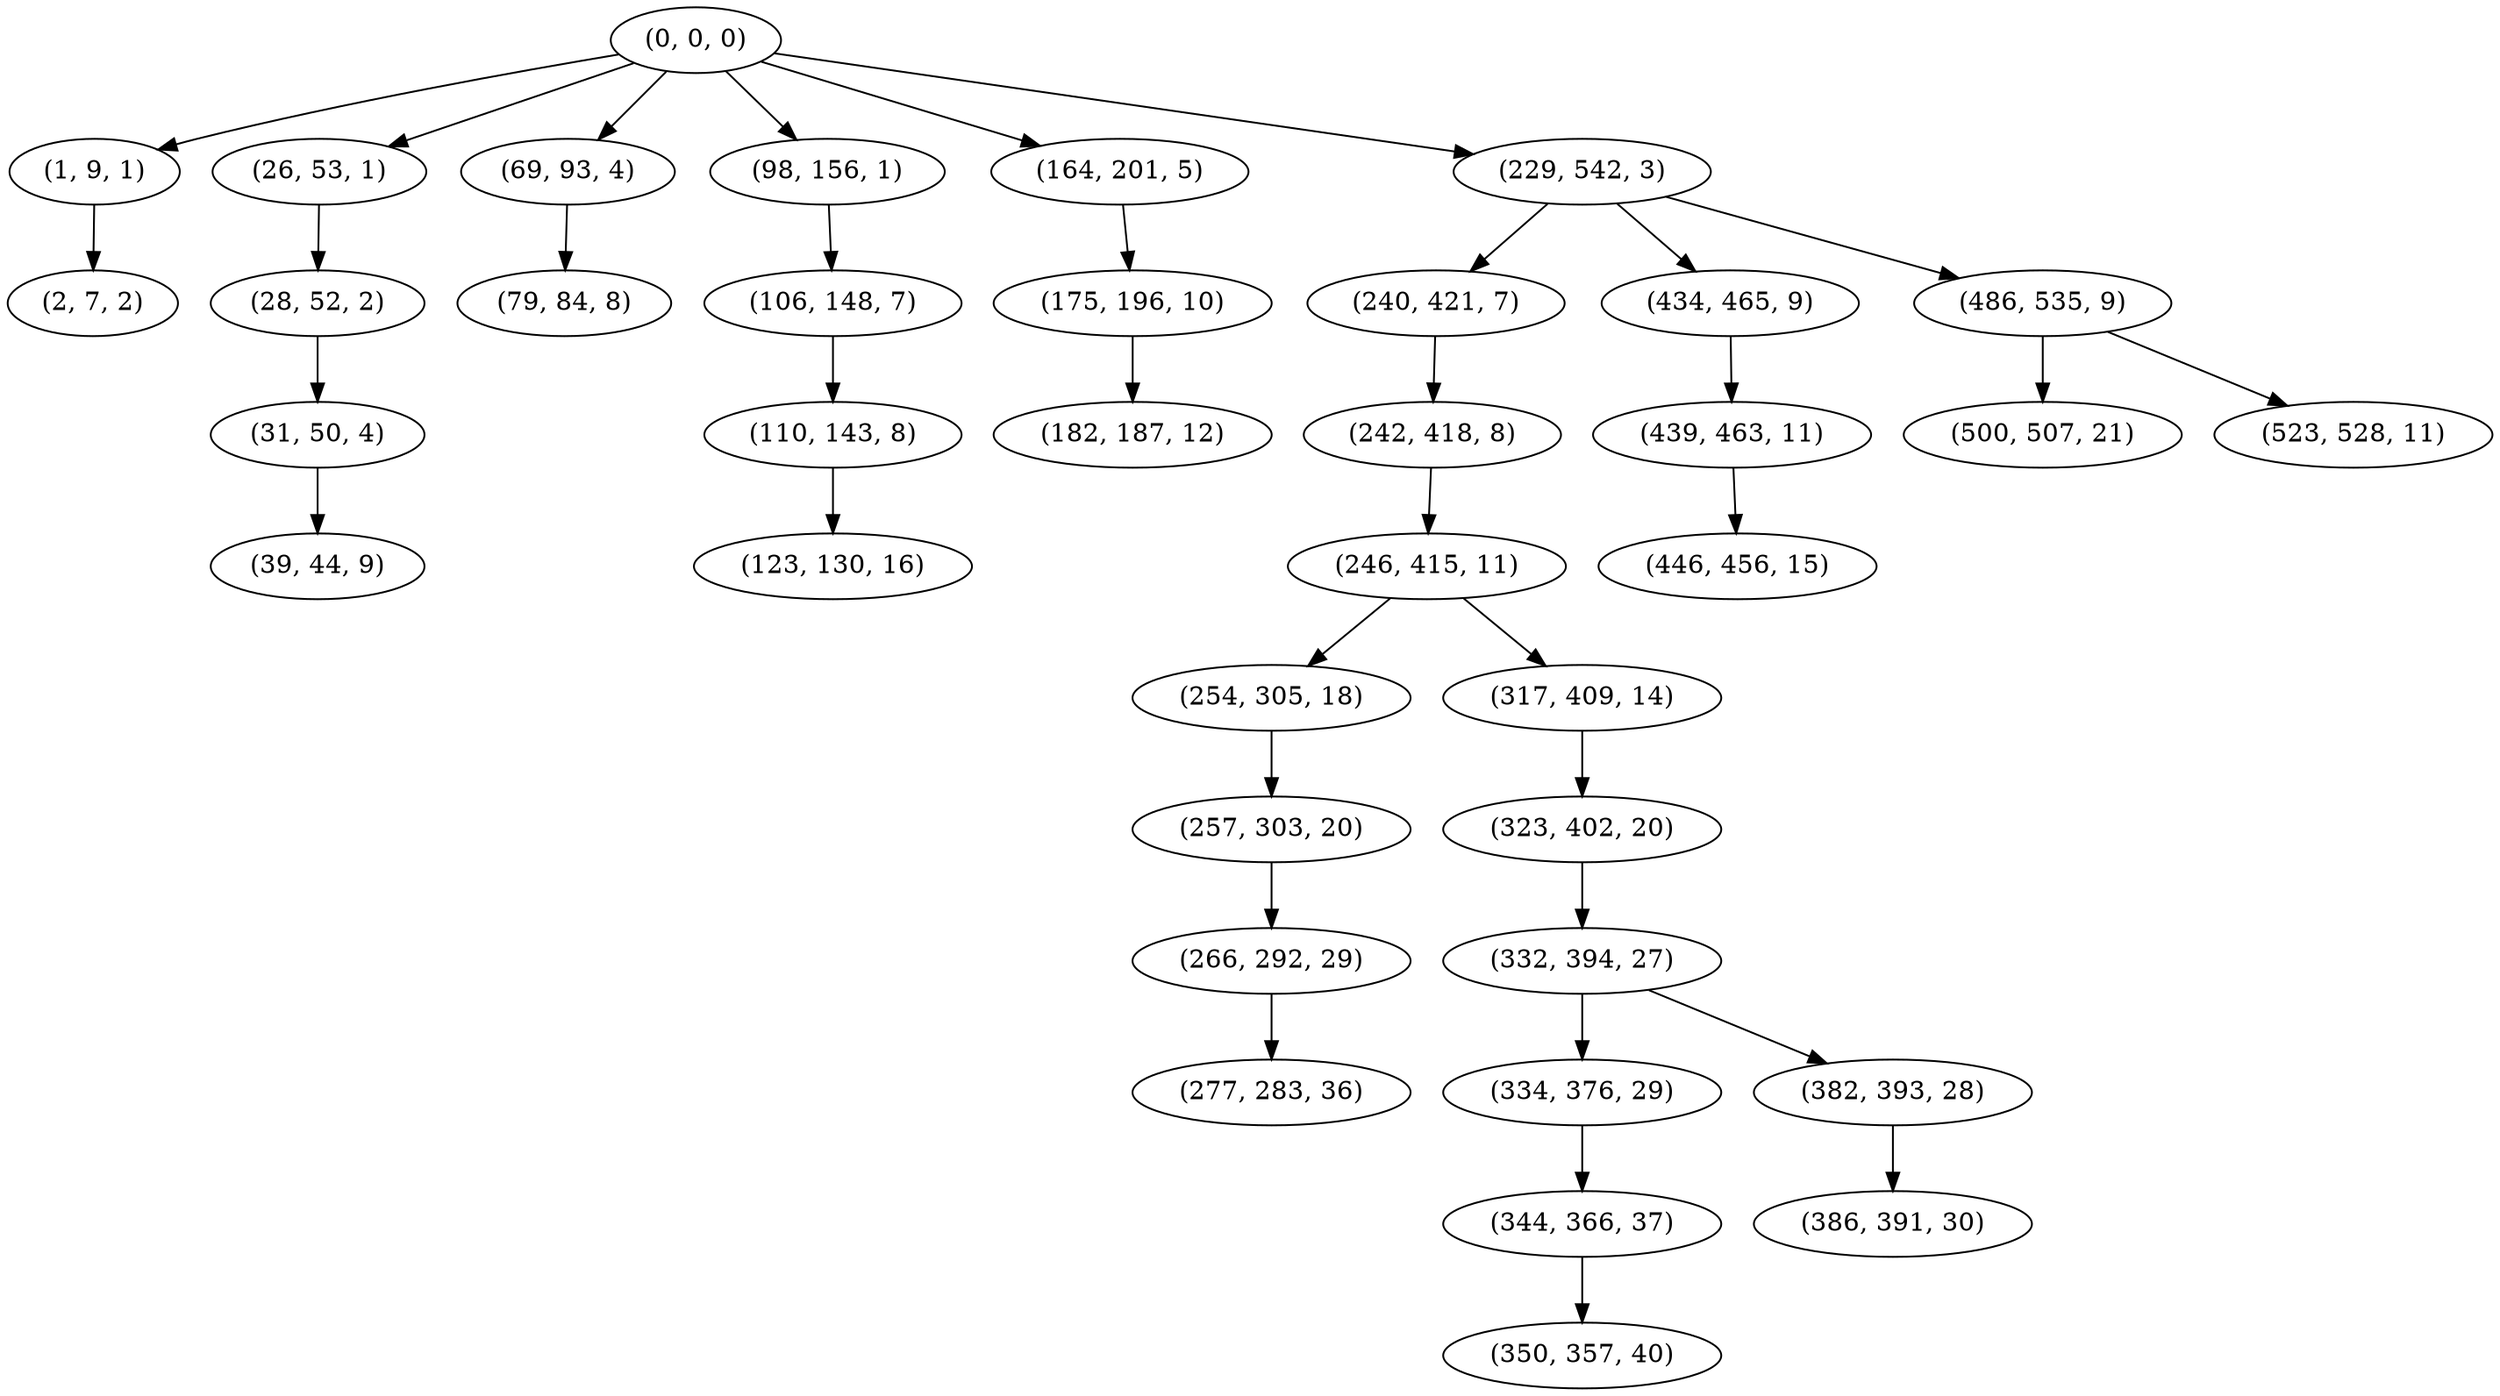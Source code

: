 digraph tree {
    "(0, 0, 0)";
    "(1, 9, 1)";
    "(2, 7, 2)";
    "(26, 53, 1)";
    "(28, 52, 2)";
    "(31, 50, 4)";
    "(39, 44, 9)";
    "(69, 93, 4)";
    "(79, 84, 8)";
    "(98, 156, 1)";
    "(106, 148, 7)";
    "(110, 143, 8)";
    "(123, 130, 16)";
    "(164, 201, 5)";
    "(175, 196, 10)";
    "(182, 187, 12)";
    "(229, 542, 3)";
    "(240, 421, 7)";
    "(242, 418, 8)";
    "(246, 415, 11)";
    "(254, 305, 18)";
    "(257, 303, 20)";
    "(266, 292, 29)";
    "(277, 283, 36)";
    "(317, 409, 14)";
    "(323, 402, 20)";
    "(332, 394, 27)";
    "(334, 376, 29)";
    "(344, 366, 37)";
    "(350, 357, 40)";
    "(382, 393, 28)";
    "(386, 391, 30)";
    "(434, 465, 9)";
    "(439, 463, 11)";
    "(446, 456, 15)";
    "(486, 535, 9)";
    "(500, 507, 21)";
    "(523, 528, 11)";
    "(0, 0, 0)" -> "(1, 9, 1)";
    "(0, 0, 0)" -> "(26, 53, 1)";
    "(0, 0, 0)" -> "(69, 93, 4)";
    "(0, 0, 0)" -> "(98, 156, 1)";
    "(0, 0, 0)" -> "(164, 201, 5)";
    "(0, 0, 0)" -> "(229, 542, 3)";
    "(1, 9, 1)" -> "(2, 7, 2)";
    "(26, 53, 1)" -> "(28, 52, 2)";
    "(28, 52, 2)" -> "(31, 50, 4)";
    "(31, 50, 4)" -> "(39, 44, 9)";
    "(69, 93, 4)" -> "(79, 84, 8)";
    "(98, 156, 1)" -> "(106, 148, 7)";
    "(106, 148, 7)" -> "(110, 143, 8)";
    "(110, 143, 8)" -> "(123, 130, 16)";
    "(164, 201, 5)" -> "(175, 196, 10)";
    "(175, 196, 10)" -> "(182, 187, 12)";
    "(229, 542, 3)" -> "(240, 421, 7)";
    "(229, 542, 3)" -> "(434, 465, 9)";
    "(229, 542, 3)" -> "(486, 535, 9)";
    "(240, 421, 7)" -> "(242, 418, 8)";
    "(242, 418, 8)" -> "(246, 415, 11)";
    "(246, 415, 11)" -> "(254, 305, 18)";
    "(246, 415, 11)" -> "(317, 409, 14)";
    "(254, 305, 18)" -> "(257, 303, 20)";
    "(257, 303, 20)" -> "(266, 292, 29)";
    "(266, 292, 29)" -> "(277, 283, 36)";
    "(317, 409, 14)" -> "(323, 402, 20)";
    "(323, 402, 20)" -> "(332, 394, 27)";
    "(332, 394, 27)" -> "(334, 376, 29)";
    "(332, 394, 27)" -> "(382, 393, 28)";
    "(334, 376, 29)" -> "(344, 366, 37)";
    "(344, 366, 37)" -> "(350, 357, 40)";
    "(382, 393, 28)" -> "(386, 391, 30)";
    "(434, 465, 9)" -> "(439, 463, 11)";
    "(439, 463, 11)" -> "(446, 456, 15)";
    "(486, 535, 9)" -> "(500, 507, 21)";
    "(486, 535, 9)" -> "(523, 528, 11)";
}
